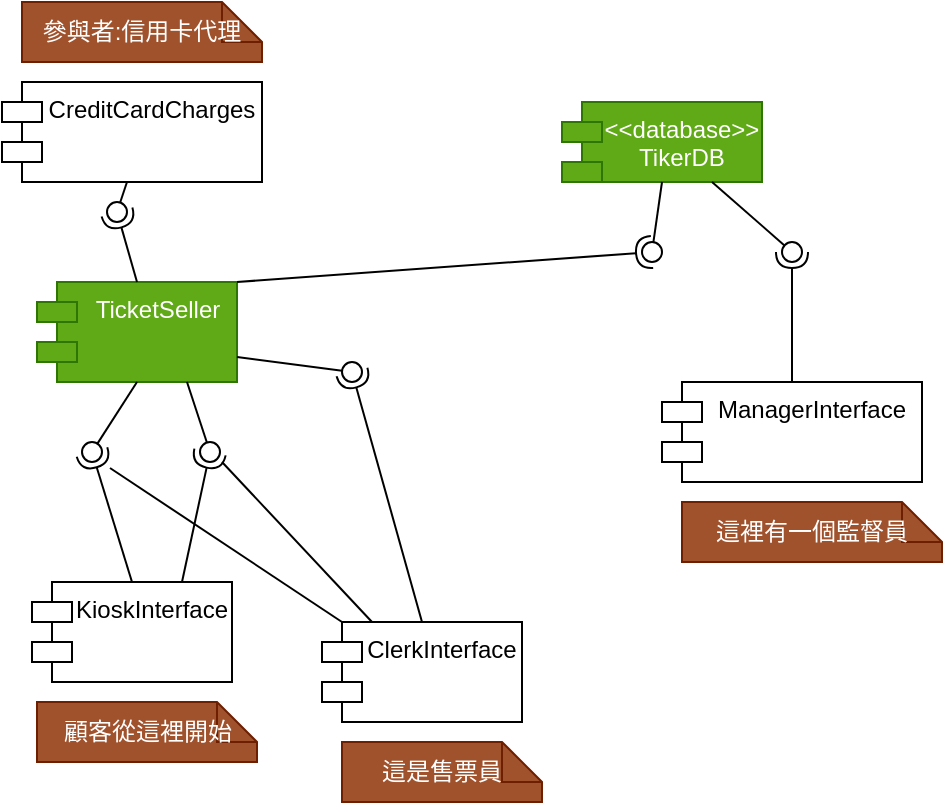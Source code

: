 <mxfile version="22.0.8" type="github">
  <diagram name="第 1 页" id="moaU06qZhJV7GNBQVXkP">
    <mxGraphModel dx="828" dy="462" grid="1" gridSize="10" guides="1" tooltips="1" connect="1" arrows="1" fold="1" page="1" pageScale="1" pageWidth="827" pageHeight="1169" math="0" shadow="0">
      <root>
        <mxCell id="0" />
        <mxCell id="1" parent="0" />
        <mxCell id="n2GzxOEZLQj9-3wEfp53-1" value="CreditCardCharges&lt;br&gt;" style="shape=module;align=left;spacingLeft=20;align=center;verticalAlign=top;whiteSpace=wrap;html=1;" vertex="1" parent="1">
          <mxGeometry x="170" y="140" width="130" height="50" as="geometry" />
        </mxCell>
        <mxCell id="n2GzxOEZLQj9-3wEfp53-2" value="KioskInterface" style="shape=module;align=left;spacingLeft=20;align=center;verticalAlign=top;whiteSpace=wrap;html=1;" vertex="1" parent="1">
          <mxGeometry x="185" y="390" width="100" height="50" as="geometry" />
        </mxCell>
        <mxCell id="n2GzxOEZLQj9-3wEfp53-3" value="ClerkInterface" style="shape=module;align=left;spacingLeft=20;align=center;verticalAlign=top;whiteSpace=wrap;html=1;" vertex="1" parent="1">
          <mxGeometry x="330" y="410" width="100" height="50" as="geometry" />
        </mxCell>
        <mxCell id="n2GzxOEZLQj9-3wEfp53-4" value="ManagerInterface" style="shape=module;align=left;spacingLeft=20;align=center;verticalAlign=top;whiteSpace=wrap;html=1;" vertex="1" parent="1">
          <mxGeometry x="500" y="290" width="130" height="50" as="geometry" />
        </mxCell>
        <mxCell id="n2GzxOEZLQj9-3wEfp53-6" value="TicketSeller&lt;br&gt;" style="shape=module;align=left;spacingLeft=20;align=center;verticalAlign=top;whiteSpace=wrap;html=1;fillColor=#60a917;fontColor=#ffffff;strokeColor=#2D7600;" vertex="1" parent="1">
          <mxGeometry x="187.5" y="240" width="100" height="50" as="geometry" />
        </mxCell>
        <mxCell id="n2GzxOEZLQj9-3wEfp53-7" value="&amp;lt;&amp;lt;database&amp;gt;&amp;gt;&lt;br&gt;TikerDB" style="shape=module;align=left;spacingLeft=20;align=center;verticalAlign=top;whiteSpace=wrap;html=1;fillColor=#60a917;fontColor=#ffffff;strokeColor=#2D7600;" vertex="1" parent="1">
          <mxGeometry x="450" y="150" width="100" height="40" as="geometry" />
        </mxCell>
        <mxCell id="n2GzxOEZLQj9-3wEfp53-8" value="參與者:信用卡代理" style="shape=note;size=20;whiteSpace=wrap;html=1;fillColor=#a0522d;fontColor=#ffffff;strokeColor=#6D1F00;" vertex="1" parent="1">
          <mxGeometry x="180" y="100" width="120" height="30" as="geometry" />
        </mxCell>
        <mxCell id="n2GzxOEZLQj9-3wEfp53-9" value="顧客從這裡開始" style="shape=note;size=20;whiteSpace=wrap;html=1;fillColor=#a0522d;fontColor=#ffffff;strokeColor=#6D1F00;" vertex="1" parent="1">
          <mxGeometry x="187.5" y="450" width="110" height="30" as="geometry" />
        </mxCell>
        <mxCell id="n2GzxOEZLQj9-3wEfp53-10" value="這是售票員" style="shape=note;size=20;whiteSpace=wrap;html=1;fillColor=#a0522d;fontColor=#ffffff;strokeColor=#6D1F00;" vertex="1" parent="1">
          <mxGeometry x="340" y="470" width="100" height="30" as="geometry" />
        </mxCell>
        <mxCell id="n2GzxOEZLQj9-3wEfp53-11" value="這裡有一個監督員" style="shape=note;size=20;whiteSpace=wrap;html=1;fillColor=#a0522d;fontColor=#ffffff;strokeColor=#6D1F00;" vertex="1" parent="1">
          <mxGeometry x="510" y="350" width="130" height="30" as="geometry" />
        </mxCell>
        <mxCell id="n2GzxOEZLQj9-3wEfp53-15" value="" style="rounded=0;orthogonalLoop=1;jettySize=auto;html=1;endArrow=halfCircle;endFill=0;endSize=6;strokeWidth=1;sketch=0;exitX=0.5;exitY=0;exitDx=0;exitDy=0;" edge="1" target="n2GzxOEZLQj9-3wEfp53-17" parent="1" source="n2GzxOEZLQj9-3wEfp53-2">
          <mxGeometry relative="1" as="geometry">
            <mxPoint x="230" y="305" as="sourcePoint" />
          </mxGeometry>
        </mxCell>
        <mxCell id="n2GzxOEZLQj9-3wEfp53-16" value="" style="rounded=0;orthogonalLoop=1;jettySize=auto;html=1;endArrow=oval;endFill=0;sketch=0;sourcePerimeterSpacing=0;targetPerimeterSpacing=0;endSize=10;exitX=0.5;exitY=1;exitDx=0;exitDy=0;" edge="1" target="n2GzxOEZLQj9-3wEfp53-17" parent="1" source="n2GzxOEZLQj9-3wEfp53-6">
          <mxGeometry relative="1" as="geometry">
            <mxPoint x="190" y="305" as="sourcePoint" />
          </mxGeometry>
        </mxCell>
        <mxCell id="n2GzxOEZLQj9-3wEfp53-17" value="" style="ellipse;whiteSpace=wrap;html=1;align=center;aspect=fixed;fillColor=none;strokeColor=none;resizable=0;perimeter=centerPerimeter;rotatable=0;allowArrows=0;points=[];outlineConnect=1;" vertex="1" parent="1">
          <mxGeometry x="210" y="320" width="10" height="10" as="geometry" />
        </mxCell>
        <mxCell id="n2GzxOEZLQj9-3wEfp53-22" value="" style="ellipse;whiteSpace=wrap;html=1;align=center;aspect=fixed;fillColor=none;strokeColor=none;resizable=0;perimeter=centerPerimeter;rotatable=0;allowArrows=0;points=[];outlineConnect=1;" vertex="1" parent="1">
          <mxGeometry x="232.5" y="310" width="10" height="10" as="geometry" />
        </mxCell>
        <mxCell id="n2GzxOEZLQj9-3wEfp53-23" value="" style="rounded=0;orthogonalLoop=1;jettySize=auto;html=1;endArrow=halfCircle;endFill=0;endSize=6;strokeWidth=1;sketch=0;exitX=0.75;exitY=0;exitDx=0;exitDy=0;entryX=0.504;entryY=0.16;entryDx=0;entryDy=0;entryPerimeter=0;" edge="1" target="n2GzxOEZLQj9-3wEfp53-25" parent="1" source="n2GzxOEZLQj9-3wEfp53-2">
          <mxGeometry relative="1" as="geometry">
            <mxPoint x="277.5" y="380" as="sourcePoint" />
            <mxPoint x="290" y="330" as="targetPoint" />
          </mxGeometry>
        </mxCell>
        <mxCell id="n2GzxOEZLQj9-3wEfp53-24" value="" style="rounded=0;orthogonalLoop=1;jettySize=auto;html=1;endArrow=oval;endFill=0;sketch=0;sourcePerimeterSpacing=0;targetPerimeterSpacing=0;endSize=10;exitX=0.75;exitY=1;exitDx=0;exitDy=0;" edge="1" target="n2GzxOEZLQj9-3wEfp53-25" parent="1" source="n2GzxOEZLQj9-3wEfp53-6">
          <mxGeometry relative="1" as="geometry">
            <mxPoint x="260" y="305" as="sourcePoint" />
          </mxGeometry>
        </mxCell>
        <mxCell id="n2GzxOEZLQj9-3wEfp53-25" value="" style="ellipse;whiteSpace=wrap;html=1;align=center;aspect=fixed;fillColor=none;strokeColor=none;resizable=0;perimeter=centerPerimeter;rotatable=0;allowArrows=0;points=[];outlineConnect=1;" vertex="1" parent="1">
          <mxGeometry x="269" y="320" width="10" height="10" as="geometry" />
        </mxCell>
        <mxCell id="n2GzxOEZLQj9-3wEfp53-27" value="" style="endArrow=none;html=1;rounded=0;entryX=0;entryY=0;entryDx=10;entryDy=0;entryPerimeter=0;" edge="1" parent="1" target="n2GzxOEZLQj9-3wEfp53-3">
          <mxGeometry relative="1" as="geometry">
            <mxPoint x="224" y="333" as="sourcePoint" />
            <mxPoint x="334" y="417.5" as="targetPoint" />
          </mxGeometry>
        </mxCell>
        <mxCell id="n2GzxOEZLQj9-3wEfp53-28" value="" style="endArrow=none;html=1;rounded=0;entryX=0.25;entryY=0;entryDx=0;entryDy=0;" edge="1" parent="1" target="n2GzxOEZLQj9-3wEfp53-3">
          <mxGeometry relative="1" as="geometry">
            <mxPoint x="280" y="330" as="sourcePoint" />
            <mxPoint x="444" y="338.82" as="targetPoint" />
          </mxGeometry>
        </mxCell>
        <mxCell id="n2GzxOEZLQj9-3wEfp53-29" value="" style="rounded=0;orthogonalLoop=1;jettySize=auto;html=1;endArrow=halfCircle;endFill=0;endSize=6;strokeWidth=1;sketch=0;exitX=0.5;exitY=0;exitDx=0;exitDy=0;" edge="1" target="n2GzxOEZLQj9-3wEfp53-31" parent="1" source="n2GzxOEZLQj9-3wEfp53-3">
          <mxGeometry relative="1" as="geometry">
            <mxPoint x="330" y="275" as="sourcePoint" />
          </mxGeometry>
        </mxCell>
        <mxCell id="n2GzxOEZLQj9-3wEfp53-30" value="" style="rounded=0;orthogonalLoop=1;jettySize=auto;html=1;endArrow=oval;endFill=0;sketch=0;sourcePerimeterSpacing=0;targetPerimeterSpacing=0;endSize=10;exitX=1;exitY=0.75;exitDx=0;exitDy=0;" edge="1" target="n2GzxOEZLQj9-3wEfp53-31" parent="1" source="n2GzxOEZLQj9-3wEfp53-6">
          <mxGeometry relative="1" as="geometry">
            <mxPoint x="290" y="275" as="sourcePoint" />
          </mxGeometry>
        </mxCell>
        <mxCell id="n2GzxOEZLQj9-3wEfp53-31" value="" style="ellipse;whiteSpace=wrap;html=1;align=center;aspect=fixed;fillColor=none;strokeColor=none;resizable=0;perimeter=centerPerimeter;rotatable=0;allowArrows=0;points=[];outlineConnect=1;" vertex="1" parent="1">
          <mxGeometry x="340" y="280" width="10" height="10" as="geometry" />
        </mxCell>
        <mxCell id="n2GzxOEZLQj9-3wEfp53-32" value="" style="rounded=0;orthogonalLoop=1;jettySize=auto;html=1;endArrow=halfCircle;endFill=0;endSize=6;strokeWidth=1;sketch=0;exitX=0.5;exitY=0;exitDx=0;exitDy=0;" edge="1" target="n2GzxOEZLQj9-3wEfp53-34" parent="1" source="n2GzxOEZLQj9-3wEfp53-6">
          <mxGeometry relative="1" as="geometry">
            <mxPoint x="216.0" y="240.0" as="sourcePoint" />
          </mxGeometry>
        </mxCell>
        <mxCell id="n2GzxOEZLQj9-3wEfp53-33" value="" style="rounded=0;orthogonalLoop=1;jettySize=auto;html=1;endArrow=oval;endFill=0;sketch=0;sourcePerimeterSpacing=0;targetPerimeterSpacing=0;endSize=10;exitX=0.5;exitY=1;exitDx=0;exitDy=0;" edge="1" target="n2GzxOEZLQj9-3wEfp53-34" parent="1">
          <mxGeometry relative="1" as="geometry">
            <mxPoint x="232.5" y="190" as="sourcePoint" />
          </mxGeometry>
        </mxCell>
        <mxCell id="n2GzxOEZLQj9-3wEfp53-34" value="" style="ellipse;whiteSpace=wrap;html=1;align=center;aspect=fixed;fillColor=none;strokeColor=none;resizable=0;perimeter=centerPerimeter;rotatable=0;allowArrows=0;points=[];outlineConnect=1;" vertex="1" parent="1">
          <mxGeometry x="222.5" y="200" width="10" height="10" as="geometry" />
        </mxCell>
        <mxCell id="n2GzxOEZLQj9-3wEfp53-35" value="" style="rounded=0;orthogonalLoop=1;jettySize=auto;html=1;endArrow=halfCircle;endFill=0;endSize=6;strokeWidth=1;sketch=0;exitX=1;exitY=0;exitDx=0;exitDy=0;" edge="1" target="n2GzxOEZLQj9-3wEfp53-37" parent="1" source="n2GzxOEZLQj9-3wEfp53-6">
          <mxGeometry relative="1" as="geometry">
            <mxPoint x="520" y="205" as="sourcePoint" />
          </mxGeometry>
        </mxCell>
        <mxCell id="n2GzxOEZLQj9-3wEfp53-36" value="" style="rounded=0;orthogonalLoop=1;jettySize=auto;html=1;endArrow=oval;endFill=0;sketch=0;sourcePerimeterSpacing=0;targetPerimeterSpacing=0;endSize=10;exitX=0.5;exitY=1;exitDx=0;exitDy=0;" edge="1" target="n2GzxOEZLQj9-3wEfp53-37" parent="1" source="n2GzxOEZLQj9-3wEfp53-7">
          <mxGeometry relative="1" as="geometry">
            <mxPoint x="480" y="205" as="sourcePoint" />
          </mxGeometry>
        </mxCell>
        <mxCell id="n2GzxOEZLQj9-3wEfp53-37" value="" style="ellipse;whiteSpace=wrap;html=1;align=center;aspect=fixed;fillColor=none;strokeColor=none;resizable=0;perimeter=centerPerimeter;rotatable=0;allowArrows=0;points=[];outlineConnect=1;" vertex="1" parent="1">
          <mxGeometry x="490" y="220" width="10" height="10" as="geometry" />
        </mxCell>
        <mxCell id="n2GzxOEZLQj9-3wEfp53-40" value="" style="rounded=0;orthogonalLoop=1;jettySize=auto;html=1;endArrow=halfCircle;endFill=0;endSize=6;strokeWidth=1;sketch=0;exitX=0.5;exitY=0;exitDx=0;exitDy=0;" edge="1" target="n2GzxOEZLQj9-3wEfp53-42" parent="1" source="n2GzxOEZLQj9-3wEfp53-4">
          <mxGeometry relative="1" as="geometry">
            <mxPoint x="560" y="225" as="sourcePoint" />
          </mxGeometry>
        </mxCell>
        <mxCell id="n2GzxOEZLQj9-3wEfp53-41" value="" style="rounded=0;orthogonalLoop=1;jettySize=auto;html=1;endArrow=oval;endFill=0;sketch=0;sourcePerimeterSpacing=0;targetPerimeterSpacing=0;endSize=10;exitX=0.75;exitY=1;exitDx=0;exitDy=0;" edge="1" target="n2GzxOEZLQj9-3wEfp53-42" parent="1" source="n2GzxOEZLQj9-3wEfp53-7">
          <mxGeometry relative="1" as="geometry">
            <mxPoint x="520" y="225" as="sourcePoint" />
          </mxGeometry>
        </mxCell>
        <mxCell id="n2GzxOEZLQj9-3wEfp53-42" value="" style="ellipse;whiteSpace=wrap;html=1;align=center;aspect=fixed;fillColor=none;strokeColor=none;resizable=0;perimeter=centerPerimeter;rotatable=0;allowArrows=0;points=[];outlineConnect=1;" vertex="1" parent="1">
          <mxGeometry x="560" y="220" width="10" height="10" as="geometry" />
        </mxCell>
      </root>
    </mxGraphModel>
  </diagram>
</mxfile>
